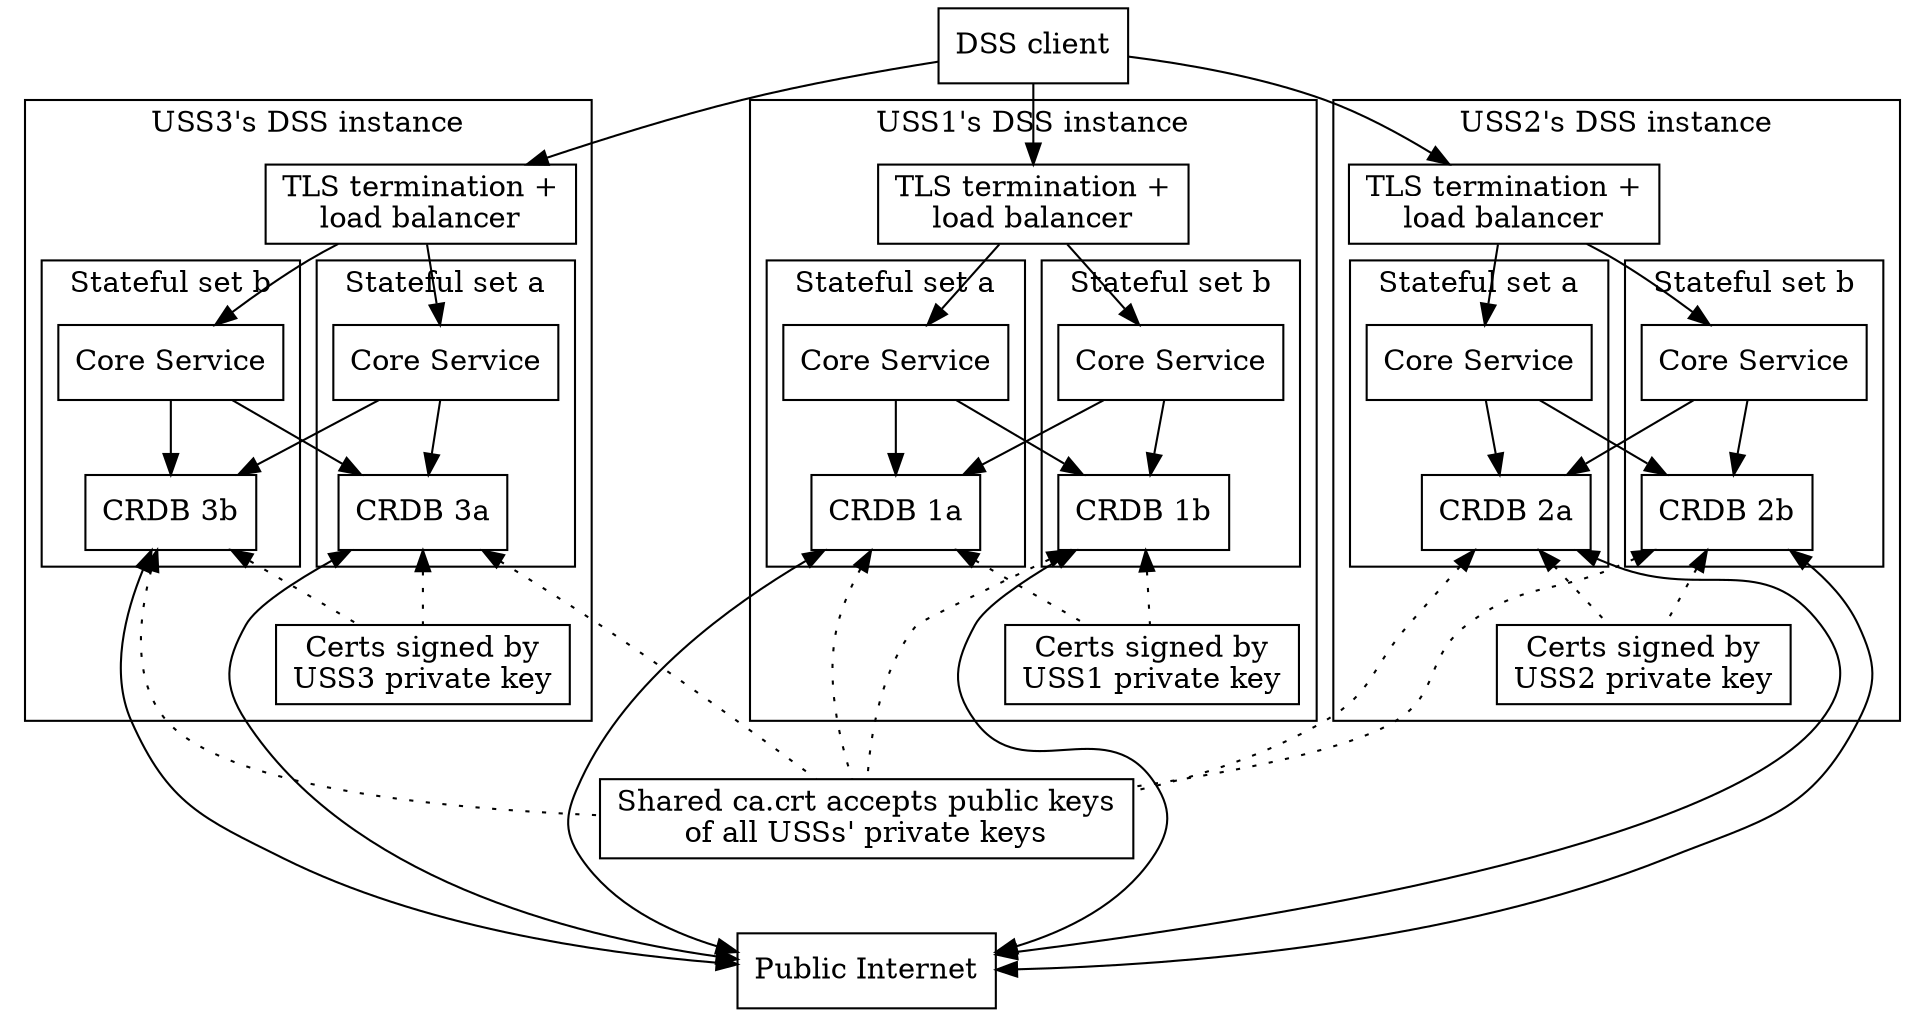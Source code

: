 // To render:
//   dot -Tpng -ogenerated/pool_architecture.png pool_architecture.gv
digraph G {
    node [shape=box];

    DSSClient [label="DSS client"]

    LoadBalancer1 [label="TLS termination +\nload balancer"]
    CoreService1a [label="Core Service"];
    CoreService1b [label="Core Service"];
    CRDB1a [label="CRDB 1a"];
    CRDB1b [label="CRDB 1b"];
    PrivateKey1 [label="Certs signed by\nUSS1 private key"]

    LoadBalancer2 [label="TLS termination +\nload balancer"]
    CoreService2a [label="Core Service"];
    CoreService2b [label="Core Service"];
    CRDB2a [label="CRDB 2a"];
    CRDB2b [label="CRDB 2b"];
    PrivateKey2 [label="Certs signed by\nUSS2 private key"]

    LoadBalancer3 [label="TLS termination +\nload balancer"]
    CoreService3a [label="Core Service"];
    CoreService3b [label="Core Service"];
    CRDB3a [label="CRDB 3a"];
    CRDB3b [label="CRDB 3b"];
    PrivateKey3 [label="Certs signed by\nUSS3 private key"]

    Certs [label="Shared ca.crt accepts public keys\nof all USSs' private keys"];
    PublicInternet [label="Public Internet"];

    subgraph cluster_0 {
    label="USS1's DSS instance"
    subgraph cluster_1 {
    label="Stateful set a";
    CoreService1a -> CRDB1a;
    }
    subgraph cluster_2 {
    label="Stateful set b";
    CoreService1b -> CRDB1b;
    }
    CRDB1a -> PrivateKey1 [dir=back,style=dotted];
    CRDB1b -> PrivateKey1 [dir=back,style=dotted];
    CoreService1b -> CRDB1a;
    CoreService1a -> CRDB1b;
    LoadBalancer1 -> CoreService1a
    LoadBalancer1 -> CoreService1b
    }

    subgraph cluster_4 {
    label="USS2's DSS instance"
    subgraph cluster_5 {
    label="Stateful set a";
    CoreService2a -> CRDB2a;
    }
    subgraph cluster_6 {
    label="Stateful set b";
    CoreService2b -> CRDB2b;
    }
    CRDB2a -> PrivateKey2 [dir=back,style=dotted];
    CRDB2b -> PrivateKey2 [dir=back,style=dotted];
    CoreService2b -> CRDB2a;
    CoreService2a -> CRDB2b;
    LoadBalancer2 -> CoreService2a
    LoadBalancer2 -> CoreService2b
    }

    subgraph cluster_8 {
    label="USS3's DSS instance"
    subgraph cluster_9 {
    label="Stateful set a";
    CoreService3a -> CRDB3a;
    }
    subgraph cluster_10 {
    label="Stateful set b";
    CoreService3b -> CRDB3b;
    }
    CRDB3a -> PrivateKey3 [dir=back,style=dotted];
    CRDB3b -> PrivateKey3 [dir=back,style=dotted];
    CoreService3b -> CRDB3a;
    CoreService3a -> CRDB3b;
    LoadBalancer3 -> CoreService3a
    LoadBalancer3 -> CoreService3b
    }

    DSSClient -> LoadBalancer1;
    DSSClient -> LoadBalancer2;
    DSSClient -> LoadBalancer3;

    CRDB1a -> Certs [dir=back,style=dotted];
    CRDB1b -> Certs [dir=back,style=dotted];
    CRDB2a -> Certs [dir=back,style=dotted];
    CRDB2b -> Certs [dir=back,style=dotted];
    CRDB3a -> Certs [dir=back,style=dotted];
    CRDB3b -> Certs [dir=back,style=dotted];

    CRDB1a -> PublicInternet [dir=both];
    CRDB1b -> PublicInternet [dir=both];
    CRDB2a -> PublicInternet [dir=both];
    CRDB2b -> PublicInternet [dir=both];
    CRDB3a -> PublicInternet [dir=both];
    CRDB3b -> PublicInternet [dir=both];

    PrivateKey1 -> Certs [dir=none,color=transparent];
    PrivateKey2 -> Certs [dir=none,color=transparent];
    PrivateKey3 -> Certs [dir=none,color=transparent];
    Certs -> PublicInternet [dir=none,color=transparent];
}
